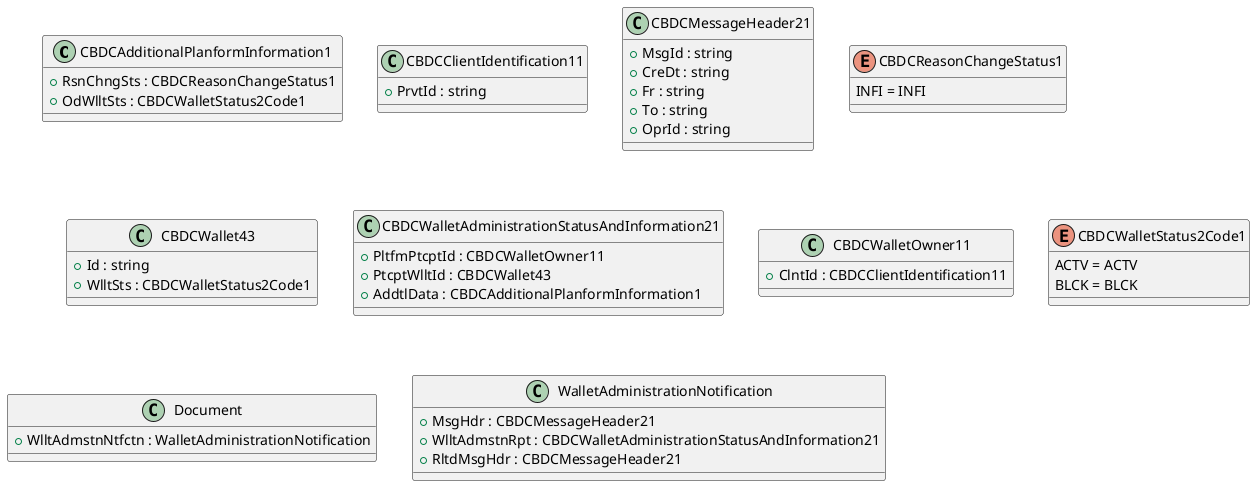 @startuml

class CBDCAdditionalPlanformInformation1 {
    +RsnChngSts : CBDCReasonChangeStatus1
    +OdWlltSts : CBDCWalletStatus2Code1
}
class CBDCClientIdentification11 {
    +PrvtId : string
}
class CBDCMessageHeader21 {
    +MsgId : string
    +CreDt : string
    +Fr : string
    +To : string
    +OprId : string
}
enum CBDCReasonChangeStatus1 {
    INFI = INFI
}
class CBDCWallet43 {
    +Id : string
    +WlltSts : CBDCWalletStatus2Code1
}
class CBDCWalletAdministrationStatusAndInformation21 {
    +PltfmPtcptId : CBDCWalletOwner11
    +PtcptWlltId : CBDCWallet43
    +AddtlData : CBDCAdditionalPlanformInformation1
}
class CBDCWalletOwner11 {
    +ClntId : CBDCClientIdentification11
}
enum CBDCWalletStatus2Code1 {
    ACTV = ACTV
    BLCK = BLCK
}
class Document {
    +WlltAdmstnNtfctn : WalletAdministrationNotification
}
class WalletAdministrationNotification {
    +MsgHdr : CBDCMessageHeader21
    +WlltAdmstnRpt : CBDCWalletAdministrationStatusAndInformation21
    +RltdMsgHdr : CBDCMessageHeader21
}

@enduml
